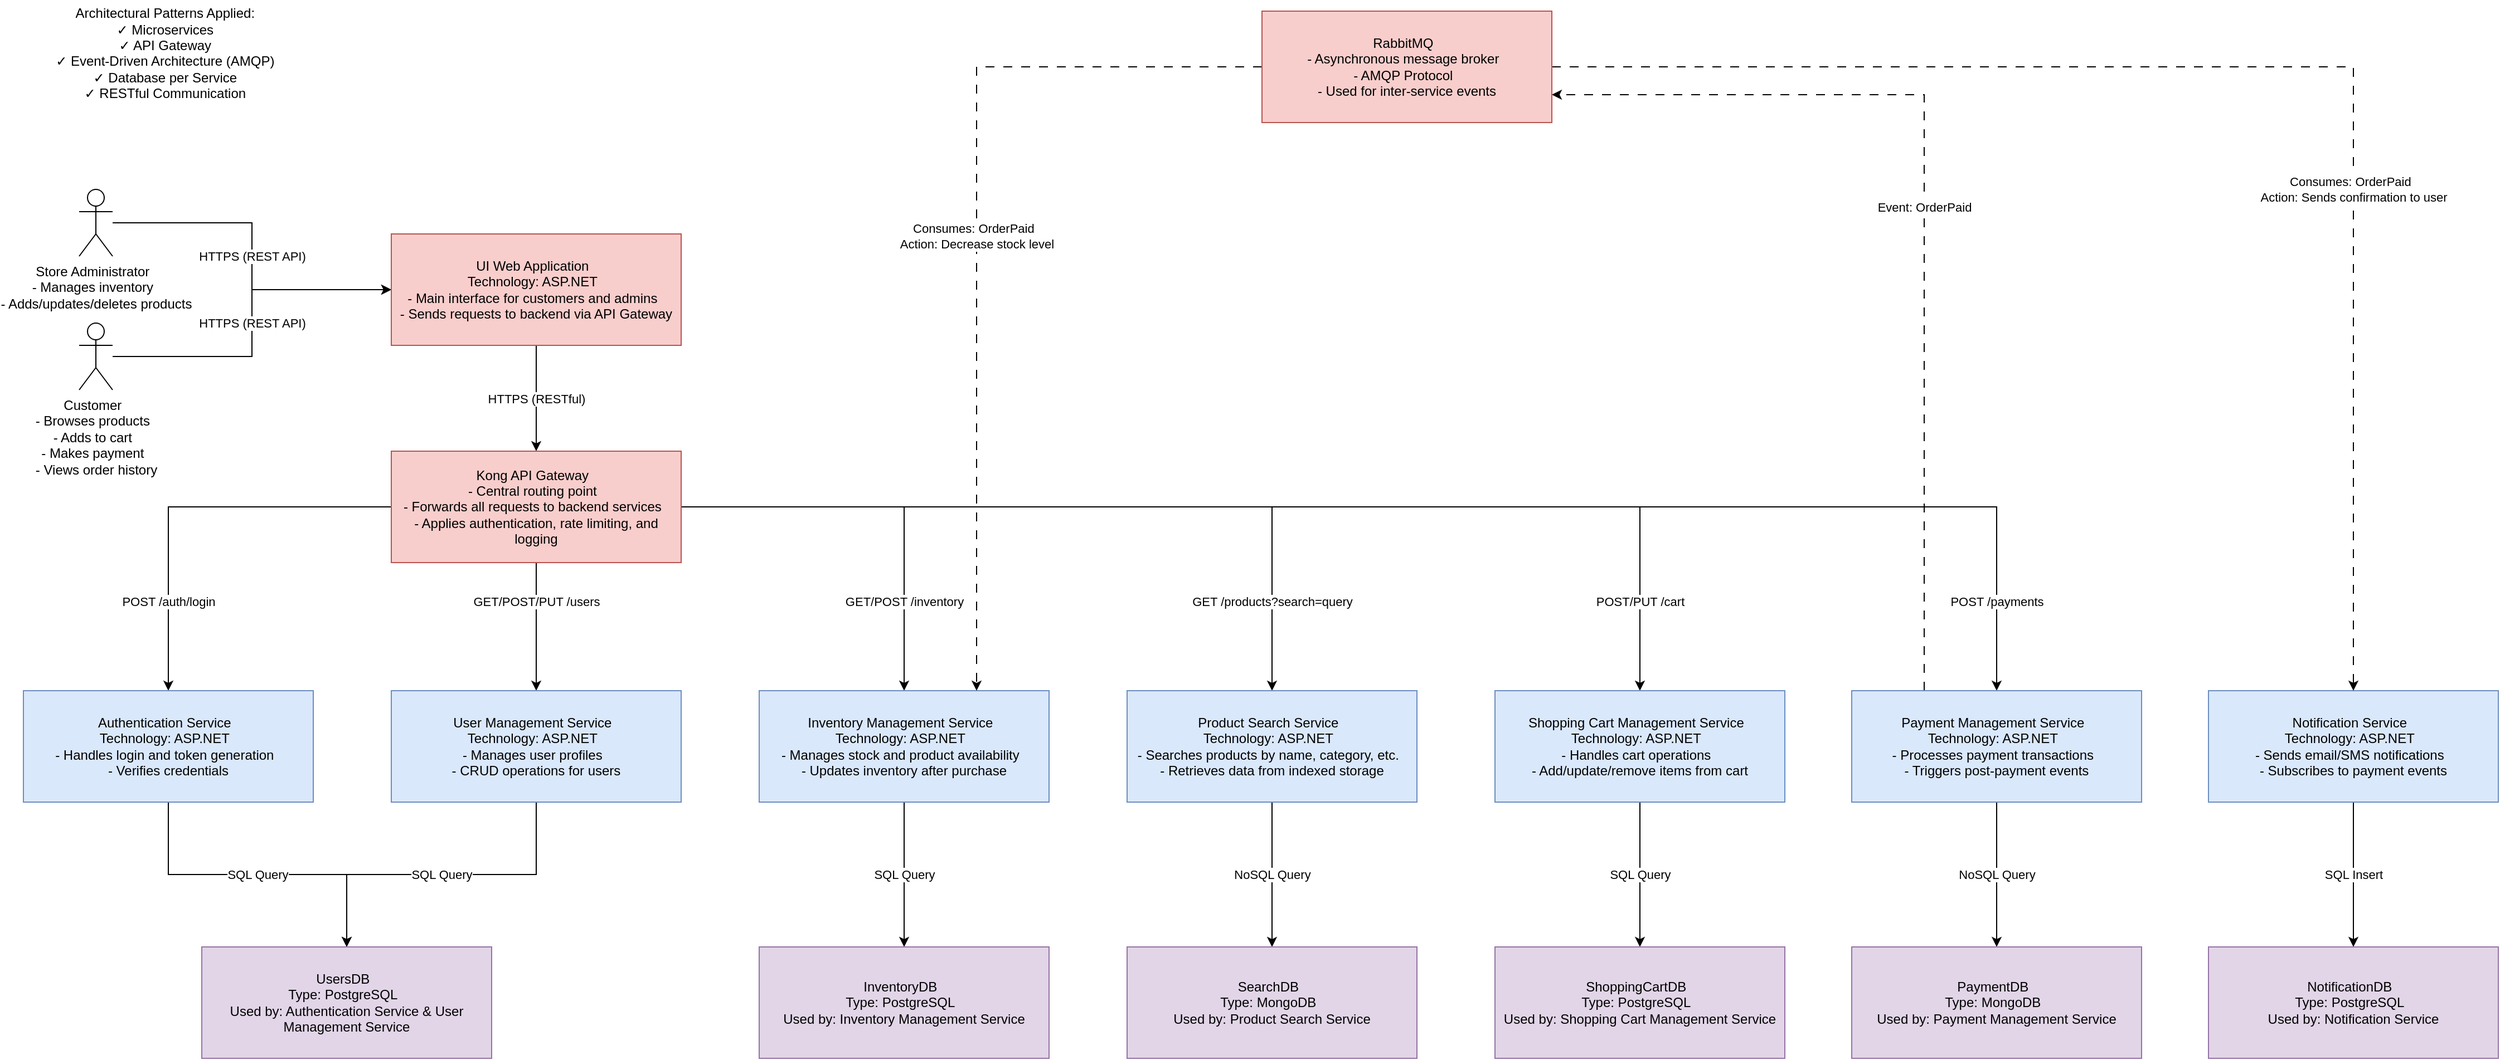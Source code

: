<mxfile version="28.0.4">
  <diagram name="Página-1" id="Wuhu5AnjjuwaDmVvK1Gc">
    <mxGraphModel dx="2282" dy="798" grid="1" gridSize="10" guides="1" tooltips="1" connect="1" arrows="1" fold="1" page="1" pageScale="1" pageWidth="827" pageHeight="1169" math="0" shadow="0">
      <root>
        <mxCell id="0" />
        <mxCell id="1" parent="0" />
        <mxCell id="R8CUXk5LIufCTb3Vg6Q0-6" value="HTTPS (REST API)" style="edgeStyle=orthogonalEdgeStyle;rounded=0;orthogonalLoop=1;jettySize=auto;html=1;entryX=0;entryY=0.5;entryDx=0;entryDy=0;" parent="1" source="R8CUXk5LIufCTb3Vg6Q0-1" target="R8CUXk5LIufCTb3Vg6Q0-4" edge="1">
          <mxGeometry relative="1" as="geometry" />
        </mxCell>
        <mxCell id="R8CUXk5LIufCTb3Vg6Q0-1" value="&lt;div&gt;Store Administrator&amp;nbsp;&amp;nbsp;&lt;/div&gt;&lt;div&gt;- Manages inventory&amp;nbsp;&amp;nbsp;&lt;/div&gt;&lt;div&gt;- Adds/updates/deletes products&lt;/div&gt;&lt;div&gt;&lt;br&gt;&lt;/div&gt;" style="shape=umlActor;verticalLabelPosition=bottom;verticalAlign=top;html=1;outlineConnect=0;" parent="1" vertex="1">
          <mxGeometry x="50" y="300" width="30" height="60" as="geometry" />
        </mxCell>
        <mxCell id="R8CUXk5LIufCTb3Vg6Q0-5" value="HTTPS (REST API)" style="edgeStyle=orthogonalEdgeStyle;rounded=0;orthogonalLoop=1;jettySize=auto;html=1;" parent="1" source="R8CUXk5LIufCTb3Vg6Q0-2" target="R8CUXk5LIufCTb3Vg6Q0-4" edge="1">
          <mxGeometry relative="1" as="geometry" />
        </mxCell>
        <mxCell id="R8CUXk5LIufCTb3Vg6Q0-2" value="&lt;div&gt;&lt;div&gt;Customer&amp;nbsp;&amp;nbsp;&lt;/div&gt;&lt;div&gt;- Browses products&amp;nbsp;&amp;nbsp;&lt;/div&gt;&lt;div&gt;- Adds to cart&amp;nbsp;&amp;nbsp;&lt;/div&gt;&lt;div&gt;- Makes payment&amp;nbsp;&amp;nbsp;&lt;/div&gt;&lt;div&gt;- Views order history&lt;/div&gt;&lt;/div&gt;&lt;div&gt;&lt;br&gt;&lt;/div&gt;" style="shape=umlActor;verticalLabelPosition=bottom;verticalAlign=top;html=1;outlineConnect=0;" parent="1" vertex="1">
          <mxGeometry x="50" y="420" width="30" height="60" as="geometry" />
        </mxCell>
        <mxCell id="R8CUXk5LIufCTb3Vg6Q0-8" value="HTTPS (RESTful)" style="edgeStyle=orthogonalEdgeStyle;rounded=0;orthogonalLoop=1;jettySize=auto;html=1;entryX=0.5;entryY=0;entryDx=0;entryDy=0;" parent="1" source="R8CUXk5LIufCTb3Vg6Q0-4" target="R8CUXk5LIufCTb3Vg6Q0-7" edge="1">
          <mxGeometry relative="1" as="geometry" />
        </mxCell>
        <mxCell id="R8CUXk5LIufCTb3Vg6Q0-4" value="&lt;div&gt;&lt;div&gt;UI Web Application&amp;nbsp;&amp;nbsp;&lt;/div&gt;&lt;div&gt;Technology: ASP.NET&amp;nbsp;&amp;nbsp;&lt;/div&gt;&lt;div&gt;- Main interface for customers and admins&amp;nbsp;&amp;nbsp;&lt;/div&gt;&lt;div&gt;- Sends requests to backend via API Gateway&lt;/div&gt;&lt;/div&gt;" style="html=1;whiteSpace=wrap;fillColor=light-dark(#F8CECC,#830000);strokeColor=#b85450;" parent="1" vertex="1">
          <mxGeometry x="330" y="340" width="260" height="100" as="geometry" />
        </mxCell>
        <mxCell id="R8CUXk5LIufCTb3Vg6Q0-10" value="POST /auth/login" style="edgeStyle=orthogonalEdgeStyle;rounded=0;orthogonalLoop=1;jettySize=auto;html=1;" parent="1" source="R8CUXk5LIufCTb3Vg6Q0-7" target="R8CUXk5LIufCTb3Vg6Q0-9" edge="1">
          <mxGeometry x="0.562" relative="1" as="geometry">
            <mxPoint as="offset" />
          </mxGeometry>
        </mxCell>
        <mxCell id="R8CUXk5LIufCTb3Vg6Q0-12" value="GET/POST/PUT /users" style="edgeStyle=orthogonalEdgeStyle;rounded=0;orthogonalLoop=1;jettySize=auto;html=1;" parent="1" source="R8CUXk5LIufCTb3Vg6Q0-7" target="R8CUXk5LIufCTb3Vg6Q0-11" edge="1">
          <mxGeometry x="-0.391" relative="1" as="geometry">
            <mxPoint as="offset" />
          </mxGeometry>
        </mxCell>
        <mxCell id="R8CUXk5LIufCTb3Vg6Q0-15" value="GET/POST /inventory" style="edgeStyle=orthogonalEdgeStyle;rounded=0;orthogonalLoop=1;jettySize=auto;html=1;" parent="1" source="R8CUXk5LIufCTb3Vg6Q0-7" target="R8CUXk5LIufCTb3Vg6Q0-13" edge="1">
          <mxGeometry x="0.562" relative="1" as="geometry">
            <mxPoint as="offset" />
          </mxGeometry>
        </mxCell>
        <mxCell id="R8CUXk5LIufCTb3Vg6Q0-17" value="GET /products?search=query" style="edgeStyle=orthogonalEdgeStyle;rounded=0;orthogonalLoop=1;jettySize=auto;html=1;entryX=0.5;entryY=0;entryDx=0;entryDy=0;" parent="1" source="R8CUXk5LIufCTb3Vg6Q0-7" target="R8CUXk5LIufCTb3Vg6Q0-16" edge="1">
          <mxGeometry x="0.77" relative="1" as="geometry">
            <mxPoint as="offset" />
          </mxGeometry>
        </mxCell>
        <mxCell id="R8CUXk5LIufCTb3Vg6Q0-19" value="POST/PUT /cart" style="edgeStyle=orthogonalEdgeStyle;rounded=0;orthogonalLoop=1;jettySize=auto;html=1;" parent="1" source="R8CUXk5LIufCTb3Vg6Q0-7" target="R8CUXk5LIufCTb3Vg6Q0-18" edge="1">
          <mxGeometry x="0.844" relative="1" as="geometry">
            <mxPoint as="offset" />
          </mxGeometry>
        </mxCell>
        <mxCell id="R8CUXk5LIufCTb3Vg6Q0-21" value="POST /payments" style="edgeStyle=orthogonalEdgeStyle;rounded=0;orthogonalLoop=1;jettySize=auto;html=1;entryX=0.5;entryY=0;entryDx=0;entryDy=0;" parent="1" source="R8CUXk5LIufCTb3Vg6Q0-7" target="R8CUXk5LIufCTb3Vg6Q0-20" edge="1">
          <mxGeometry x="0.881" relative="1" as="geometry">
            <mxPoint as="offset" />
          </mxGeometry>
        </mxCell>
        <mxCell id="R8CUXk5LIufCTb3Vg6Q0-7" value="Kong API Gateway  &#xa;- Central routing point  &#xa;- Forwards all requests to backend services  &#xa;- Applies authentication, rate limiting, and logging" style="html=1;whiteSpace=wrap;fillColor=light-dark(#F8CECC,#007400);strokeColor=light-dark(#b85450, #51b870);" parent="1" vertex="1">
          <mxGeometry x="330" y="535" width="260" height="100" as="geometry" />
        </mxCell>
        <mxCell id="xyALSVIDRosyTvIhsN_C-2" value="SQL Query" style="edgeStyle=orthogonalEdgeStyle;rounded=0;orthogonalLoop=1;jettySize=auto;html=1;" edge="1" parent="1" source="R8CUXk5LIufCTb3Vg6Q0-9" target="xyALSVIDRosyTvIhsN_C-1">
          <mxGeometry relative="1" as="geometry" />
        </mxCell>
        <mxCell id="R8CUXk5LIufCTb3Vg6Q0-9" value="&lt;div&gt;Authentication Service&amp;nbsp;&amp;nbsp;&lt;/div&gt;&lt;div&gt;Technology: ASP.NET&amp;nbsp;&amp;nbsp;&lt;/div&gt;&lt;div&gt;- Handles login and token generation&amp;nbsp;&amp;nbsp;&lt;/div&gt;&lt;div&gt;- Verifies credentials&lt;/div&gt;" style="html=1;whiteSpace=wrap;fillColor=#dae8fc;strokeColor=#6c8ebf;" parent="1" vertex="1">
          <mxGeometry y="750" width="260" height="100" as="geometry" />
        </mxCell>
        <mxCell id="xyALSVIDRosyTvIhsN_C-3" value="SQL Query" style="edgeStyle=orthogonalEdgeStyle;rounded=0;orthogonalLoop=1;jettySize=auto;html=1;" edge="1" parent="1" source="R8CUXk5LIufCTb3Vg6Q0-11" target="xyALSVIDRosyTvIhsN_C-1">
          <mxGeometry relative="1" as="geometry" />
        </mxCell>
        <mxCell id="R8CUXk5LIufCTb3Vg6Q0-11" value="&lt;div&gt;User Management Service&amp;nbsp;&amp;nbsp;&lt;/div&gt;&lt;div&gt;Technology: ASP.NET&amp;nbsp;&amp;nbsp;&lt;/div&gt;&lt;div&gt;- Manages user profiles&amp;nbsp;&amp;nbsp;&lt;/div&gt;&lt;div&gt;- CRUD operations for users&lt;/div&gt;" style="html=1;whiteSpace=wrap;fillColor=#dae8fc;strokeColor=#6c8ebf;" parent="1" vertex="1">
          <mxGeometry x="330" y="750" width="260" height="100" as="geometry" />
        </mxCell>
        <mxCell id="xyALSVIDRosyTvIhsN_C-5" value="SQL Query" style="edgeStyle=orthogonalEdgeStyle;rounded=0;orthogonalLoop=1;jettySize=auto;html=1;entryX=0.5;entryY=0;entryDx=0;entryDy=0;" edge="1" parent="1" source="R8CUXk5LIufCTb3Vg6Q0-13" target="xyALSVIDRosyTvIhsN_C-4">
          <mxGeometry relative="1" as="geometry" />
        </mxCell>
        <mxCell id="R8CUXk5LIufCTb3Vg6Q0-13" value="&lt;div&gt;Inventory Management Service&amp;nbsp;&amp;nbsp;&lt;/div&gt;&lt;div&gt;Technology: ASP.NET&amp;nbsp;&amp;nbsp;&lt;/div&gt;&lt;div&gt;- Manages stock and product availability&amp;nbsp;&amp;nbsp;&lt;/div&gt;&lt;div&gt;- Updates inventory after purchase&lt;/div&gt;" style="html=1;whiteSpace=wrap;fillColor=#dae8fc;strokeColor=#6c8ebf;" parent="1" vertex="1">
          <mxGeometry x="660" y="750" width="260" height="100" as="geometry" />
        </mxCell>
        <mxCell id="xyALSVIDRosyTvIhsN_C-7" value="NoSQL Query" style="edgeStyle=orthogonalEdgeStyle;rounded=0;orthogonalLoop=1;jettySize=auto;html=1;entryX=0.5;entryY=0;entryDx=0;entryDy=0;" edge="1" parent="1" source="R8CUXk5LIufCTb3Vg6Q0-16" target="xyALSVIDRosyTvIhsN_C-6">
          <mxGeometry relative="1" as="geometry" />
        </mxCell>
        <mxCell id="R8CUXk5LIufCTb3Vg6Q0-16" value="&lt;div&gt;Product Search Service&amp;nbsp;&amp;nbsp;&lt;/div&gt;&lt;div&gt;Technology: ASP.NET&amp;nbsp;&amp;nbsp;&lt;/div&gt;&lt;div&gt;- Searches products by name, category, etc.&amp;nbsp;&amp;nbsp;&lt;/div&gt;&lt;div&gt;- Retrieves data from indexed storage&lt;/div&gt;" style="html=1;whiteSpace=wrap;fillColor=#dae8fc;strokeColor=#6c8ebf;" parent="1" vertex="1">
          <mxGeometry x="990" y="750" width="260" height="100" as="geometry" />
        </mxCell>
        <mxCell id="xyALSVIDRosyTvIhsN_C-9" value="SQL Query" style="edgeStyle=orthogonalEdgeStyle;rounded=0;orthogonalLoop=1;jettySize=auto;html=1;" edge="1" parent="1" source="R8CUXk5LIufCTb3Vg6Q0-18" target="xyALSVIDRosyTvIhsN_C-8">
          <mxGeometry relative="1" as="geometry" />
        </mxCell>
        <mxCell id="R8CUXk5LIufCTb3Vg6Q0-18" value="&lt;div&gt;Shopping Cart Management Service&amp;nbsp;&amp;nbsp;&lt;/div&gt;&lt;div&gt;Technology: ASP.NET&amp;nbsp;&amp;nbsp;&lt;/div&gt;&lt;div&gt;- Handles cart operations&amp;nbsp;&amp;nbsp;&lt;/div&gt;&lt;div&gt;- Add/update/remove items from cart&lt;/div&gt;" style="html=1;whiteSpace=wrap;fillColor=#dae8fc;strokeColor=#6c8ebf;" parent="1" vertex="1">
          <mxGeometry x="1320" y="750" width="260" height="100" as="geometry" />
        </mxCell>
        <mxCell id="xyALSVIDRosyTvIhsN_C-12" value="NoSQL Query" style="edgeStyle=orthogonalEdgeStyle;rounded=0;orthogonalLoop=1;jettySize=auto;html=1;entryX=0.5;entryY=0;entryDx=0;entryDy=0;" edge="1" parent="1" source="R8CUXk5LIufCTb3Vg6Q0-20" target="xyALSVIDRosyTvIhsN_C-11">
          <mxGeometry relative="1" as="geometry" />
        </mxCell>
        <mxCell id="xyALSVIDRosyTvIhsN_C-16" value="Event: OrderPaid" style="edgeStyle=orthogonalEdgeStyle;rounded=0;orthogonalLoop=1;jettySize=auto;html=1;entryX=1;entryY=0.75;entryDx=0;entryDy=0;dashed=1;dashPattern=8 8;exitX=0.25;exitY=0;exitDx=0;exitDy=0;" edge="1" parent="1" source="R8CUXk5LIufCTb3Vg6Q0-20" target="xyALSVIDRosyTvIhsN_C-15">
          <mxGeometry relative="1" as="geometry" />
        </mxCell>
        <mxCell id="R8CUXk5LIufCTb3Vg6Q0-20" value="&lt;div&gt;Payment Management Service&amp;nbsp;&amp;nbsp;&lt;/div&gt;&lt;div&gt;Technology: ASP.NET&amp;nbsp;&amp;nbsp;&lt;/div&gt;&lt;div&gt;- Processes payment transactions&amp;nbsp;&amp;nbsp;&lt;/div&gt;&lt;div&gt;- Triggers post-payment events&lt;/div&gt;" style="html=1;whiteSpace=wrap;fillColor=#dae8fc;strokeColor=#6c8ebf;" parent="1" vertex="1">
          <mxGeometry x="1640" y="750" width="260" height="100" as="geometry" />
        </mxCell>
        <mxCell id="xyALSVIDRosyTvIhsN_C-14" value="SQL Insert" style="edgeStyle=orthogonalEdgeStyle;rounded=0;orthogonalLoop=1;jettySize=auto;html=1;entryX=0.5;entryY=0;entryDx=0;entryDy=0;" edge="1" parent="1" source="R8CUXk5LIufCTb3Vg6Q0-22" target="xyALSVIDRosyTvIhsN_C-13">
          <mxGeometry relative="1" as="geometry" />
        </mxCell>
        <mxCell id="R8CUXk5LIufCTb3Vg6Q0-22" value="&lt;div&gt;Notification Service&amp;nbsp;&amp;nbsp;&lt;/div&gt;&lt;div&gt;Technology: ASP.NET&amp;nbsp;&amp;nbsp;&lt;/div&gt;&lt;div&gt;- Sends email/SMS notifications&amp;nbsp;&amp;nbsp;&lt;/div&gt;&lt;div&gt;- Subscribes to payment events&lt;/div&gt;" style="html=1;whiteSpace=wrap;fillColor=#dae8fc;strokeColor=#6c8ebf;" parent="1" vertex="1">
          <mxGeometry x="1960" y="750" width="260" height="100" as="geometry" />
        </mxCell>
        <mxCell id="xyALSVIDRosyTvIhsN_C-1" value="&lt;div&gt;UsersDB&amp;nbsp;&amp;nbsp;&lt;/div&gt;&lt;div&gt;Type: PostgreSQL&amp;nbsp;&amp;nbsp;&lt;/div&gt;&lt;div&gt;Used by: Authentication Service &amp;amp; User Management Service&lt;/div&gt;" style="html=1;whiteSpace=wrap;fillColor=#e1d5e7;strokeColor=#9673a6;" vertex="1" parent="1">
          <mxGeometry x="160" y="980" width="260" height="100" as="geometry" />
        </mxCell>
        <mxCell id="xyALSVIDRosyTvIhsN_C-4" value="&lt;div&gt;InventoryDB&amp;nbsp;&amp;nbsp;&lt;/div&gt;&lt;div&gt;Type: PostgreSQL&amp;nbsp;&amp;nbsp;&lt;/div&gt;&lt;div&gt;Used by: Inventory Management Service&lt;/div&gt;" style="html=1;whiteSpace=wrap;fillColor=#e1d5e7;strokeColor=#9673a6;" vertex="1" parent="1">
          <mxGeometry x="660" y="980" width="260" height="100" as="geometry" />
        </mxCell>
        <mxCell id="xyALSVIDRosyTvIhsN_C-6" value="&lt;div&gt;SearchDB&amp;nbsp;&amp;nbsp;&lt;/div&gt;&lt;div&gt;Type: MongoDB&amp;nbsp;&amp;nbsp;&lt;/div&gt;&lt;div&gt;Used by: Product Search Service&lt;/div&gt;" style="html=1;whiteSpace=wrap;fillColor=#e1d5e7;strokeColor=#9673a6;" vertex="1" parent="1">
          <mxGeometry x="990" y="980" width="260" height="100" as="geometry" />
        </mxCell>
        <mxCell id="xyALSVIDRosyTvIhsN_C-8" value="&lt;div&gt;ShoppingCartDB&amp;nbsp;&amp;nbsp;&lt;/div&gt;&lt;div&gt;Type: PostgreSQL&amp;nbsp;&amp;nbsp;&lt;/div&gt;&lt;div&gt;Used by: Shopping Cart Management Service&lt;/div&gt;" style="html=1;whiteSpace=wrap;fillColor=#e1d5e7;strokeColor=#9673a6;" vertex="1" parent="1">
          <mxGeometry x="1320" y="980" width="260" height="100" as="geometry" />
        </mxCell>
        <mxCell id="xyALSVIDRosyTvIhsN_C-11" value="&lt;div&gt;PaymentDB&amp;nbsp;&amp;nbsp;&lt;/div&gt;&lt;div&gt;Type: MongoDB&amp;nbsp;&amp;nbsp;&lt;/div&gt;&lt;div&gt;Used by: Payment Management Service&lt;/div&gt;" style="html=1;whiteSpace=wrap;fillColor=#e1d5e7;strokeColor=#9673a6;" vertex="1" parent="1">
          <mxGeometry x="1640" y="980" width="260" height="100" as="geometry" />
        </mxCell>
        <mxCell id="xyALSVIDRosyTvIhsN_C-13" value="&lt;div&gt;NotificationDB&amp;nbsp;&amp;nbsp;&lt;/div&gt;&lt;div&gt;Type: PostgreSQL&amp;nbsp;&amp;nbsp;&lt;/div&gt;&lt;div&gt;Used by: Notification Service&lt;/div&gt;" style="html=1;whiteSpace=wrap;fillColor=#e1d5e7;strokeColor=#9673a6;" vertex="1" parent="1">
          <mxGeometry x="1960" y="980" width="260" height="100" as="geometry" />
        </mxCell>
        <mxCell id="xyALSVIDRosyTvIhsN_C-17" value="Consumes: OrderPaid  &#xa;Action: Sends confirmation to user" style="edgeStyle=orthogonalEdgeStyle;rounded=0;orthogonalLoop=1;jettySize=auto;html=1;dashed=1;dashPattern=8 8;exitX=1;exitY=0.5;exitDx=0;exitDy=0;" edge="1" parent="1" source="xyALSVIDRosyTvIhsN_C-15" target="R8CUXk5LIufCTb3Vg6Q0-22">
          <mxGeometry x="0.296" relative="1" as="geometry">
            <mxPoint as="offset" />
          </mxGeometry>
        </mxCell>
        <mxCell id="xyALSVIDRosyTvIhsN_C-18" value="Consumes: OrderPaid  &#xa;Action: Decrease stock level" style="edgeStyle=orthogonalEdgeStyle;rounded=0;orthogonalLoop=1;jettySize=auto;html=1;entryX=0.75;entryY=0;entryDx=0;entryDy=0;dashed=1;dashPattern=8 8;" edge="1" parent="1" source="xyALSVIDRosyTvIhsN_C-15" target="R8CUXk5LIufCTb3Vg6Q0-13">
          <mxGeometry relative="1" as="geometry" />
        </mxCell>
        <mxCell id="xyALSVIDRosyTvIhsN_C-15" value="&lt;div&gt;RabbitMQ&amp;nbsp;&amp;nbsp;&lt;/div&gt;&lt;div&gt;- Asynchronous message broker&amp;nbsp;&amp;nbsp;&lt;/div&gt;&lt;div&gt;- AMQP Protocol&amp;nbsp;&amp;nbsp;&lt;/div&gt;&lt;div&gt;- Used for inter-service events&lt;/div&gt;" style="html=1;whiteSpace=wrap;fillColor=#f8cecc;strokeColor=#b85450;" vertex="1" parent="1">
          <mxGeometry x="1111" y="140" width="260" height="100" as="geometry" />
        </mxCell>
        <mxCell id="xyALSVIDRosyTvIhsN_C-19" value="&lt;div&gt;Architectural Patterns Applied:&amp;nbsp;&amp;nbsp;&lt;/div&gt;&lt;div&gt;✓ Microservices&amp;nbsp;&amp;nbsp;&lt;/div&gt;&lt;div&gt;✓ API Gateway&amp;nbsp;&amp;nbsp;&lt;/div&gt;&lt;div&gt;✓ Event-Driven Architecture (AMQP)&amp;nbsp;&amp;nbsp;&lt;/div&gt;&lt;div&gt;✓ Database per Service&amp;nbsp;&amp;nbsp;&lt;/div&gt;&lt;div&gt;✓ RESTful Communication&amp;nbsp;&amp;nbsp;&lt;/div&gt;&lt;div&gt;&lt;br&gt;&lt;/div&gt;" style="text;html=1;align=center;verticalAlign=middle;resizable=0;points=[];autosize=1;strokeColor=none;fillColor=none;" vertex="1" parent="1">
          <mxGeometry x="15" y="130" width="230" height="110" as="geometry" />
        </mxCell>
      </root>
    </mxGraphModel>
  </diagram>
</mxfile>

